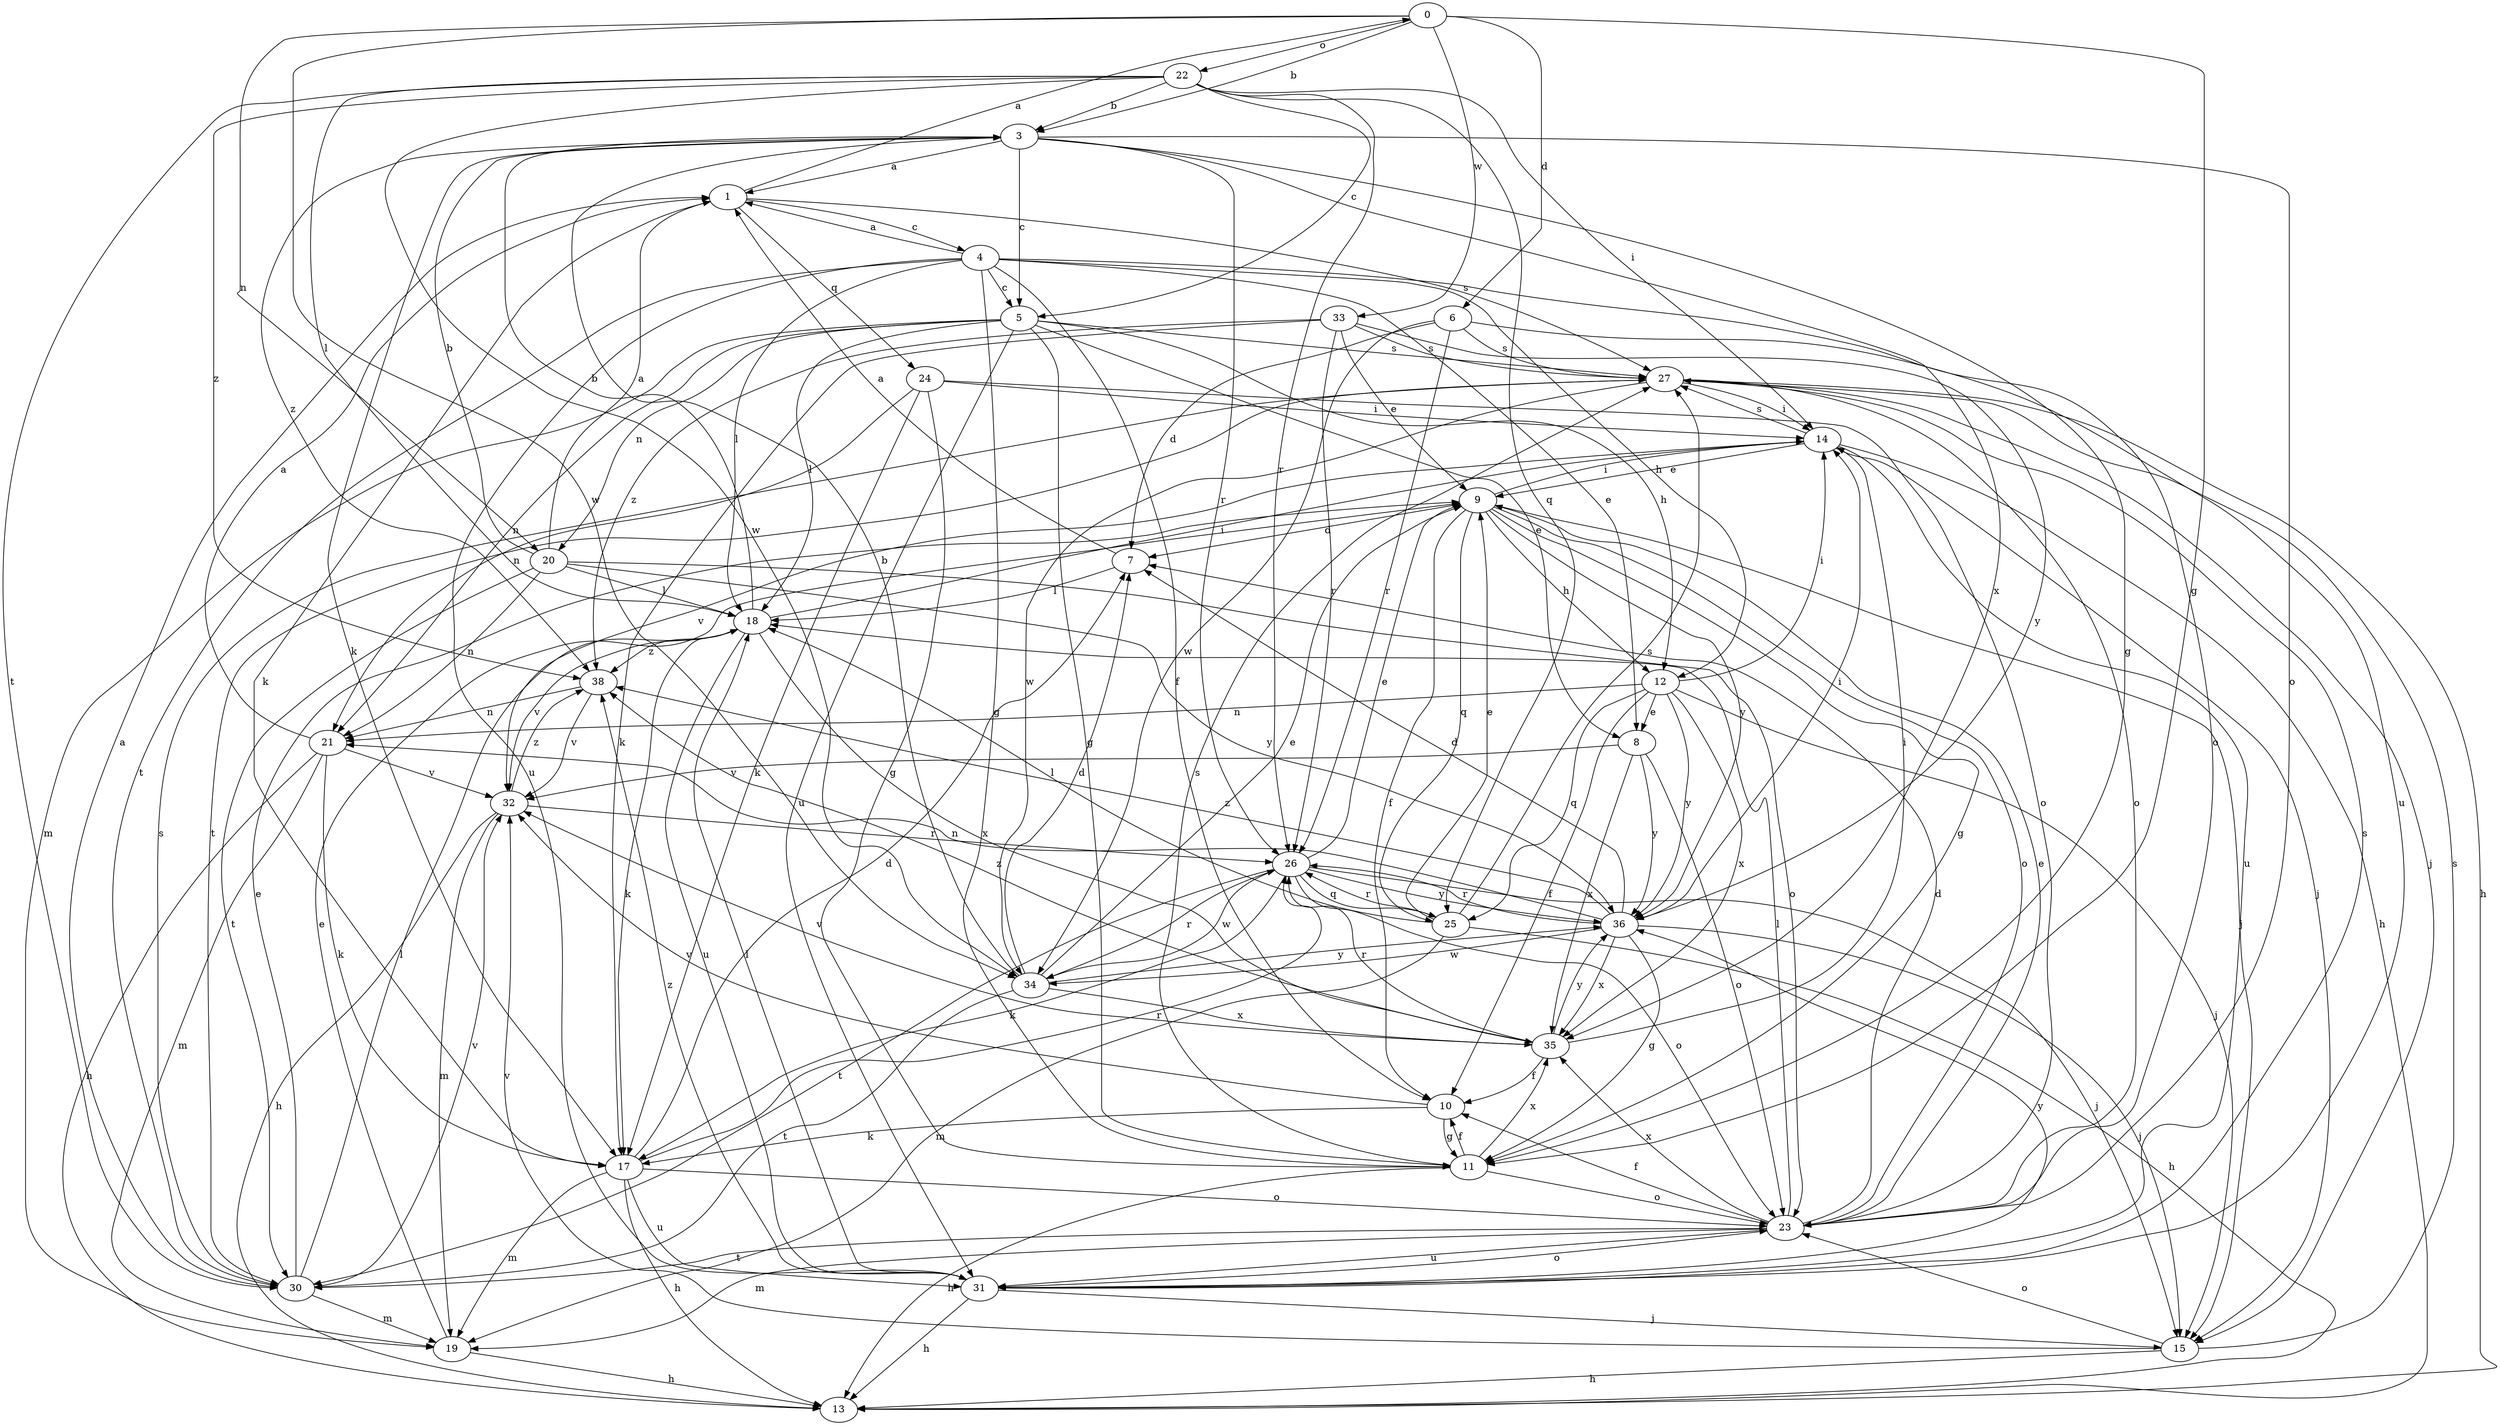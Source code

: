 strict digraph  {
0;
1;
3;
4;
5;
6;
7;
8;
9;
10;
11;
12;
13;
14;
15;
17;
18;
19;
20;
21;
22;
23;
24;
25;
26;
27;
30;
31;
32;
33;
34;
35;
36;
38;
0 -> 3  [label=b];
0 -> 6  [label=d];
0 -> 11  [label=g];
0 -> 20  [label=n];
0 -> 22  [label=o];
0 -> 33  [label=w];
0 -> 34  [label=w];
1 -> 0  [label=a];
1 -> 4  [label=c];
1 -> 17  [label=k];
1 -> 24  [label=q];
1 -> 27  [label=s];
3 -> 1  [label=a];
3 -> 5  [label=c];
3 -> 11  [label=g];
3 -> 17  [label=k];
3 -> 23  [label=o];
3 -> 26  [label=r];
3 -> 35  [label=x];
3 -> 38  [label=z];
4 -> 1  [label=a];
4 -> 5  [label=c];
4 -> 8  [label=e];
4 -> 10  [label=f];
4 -> 11  [label=g];
4 -> 12  [label=h];
4 -> 18  [label=l];
4 -> 23  [label=o];
4 -> 30  [label=t];
4 -> 31  [label=u];
5 -> 8  [label=e];
5 -> 11  [label=g];
5 -> 12  [label=h];
5 -> 18  [label=l];
5 -> 19  [label=m];
5 -> 20  [label=n];
5 -> 21  [label=n];
5 -> 27  [label=s];
5 -> 31  [label=u];
6 -> 7  [label=d];
6 -> 26  [label=r];
6 -> 27  [label=s];
6 -> 31  [label=u];
6 -> 34  [label=w];
7 -> 1  [label=a];
7 -> 18  [label=l];
8 -> 23  [label=o];
8 -> 32  [label=v];
8 -> 35  [label=x];
8 -> 36  [label=y];
9 -> 7  [label=d];
9 -> 10  [label=f];
9 -> 11  [label=g];
9 -> 12  [label=h];
9 -> 14  [label=i];
9 -> 15  [label=j];
9 -> 23  [label=o];
9 -> 25  [label=q];
9 -> 36  [label=y];
10 -> 11  [label=g];
10 -> 17  [label=k];
10 -> 32  [label=v];
11 -> 10  [label=f];
11 -> 13  [label=h];
11 -> 23  [label=o];
11 -> 27  [label=s];
11 -> 35  [label=x];
12 -> 8  [label=e];
12 -> 10  [label=f];
12 -> 14  [label=i];
12 -> 15  [label=j];
12 -> 21  [label=n];
12 -> 25  [label=q];
12 -> 35  [label=x];
12 -> 36  [label=y];
14 -> 9  [label=e];
14 -> 13  [label=h];
14 -> 15  [label=j];
14 -> 27  [label=s];
14 -> 31  [label=u];
14 -> 32  [label=v];
15 -> 13  [label=h];
15 -> 23  [label=o];
15 -> 27  [label=s];
15 -> 32  [label=v];
17 -> 7  [label=d];
17 -> 13  [label=h];
17 -> 19  [label=m];
17 -> 23  [label=o];
17 -> 26  [label=r];
17 -> 31  [label=u];
18 -> 3  [label=b];
18 -> 14  [label=i];
18 -> 17  [label=k];
18 -> 31  [label=u];
18 -> 32  [label=v];
18 -> 35  [label=x];
18 -> 38  [label=z];
19 -> 9  [label=e];
19 -> 13  [label=h];
20 -> 1  [label=a];
20 -> 3  [label=b];
20 -> 18  [label=l];
20 -> 21  [label=n];
20 -> 23  [label=o];
20 -> 30  [label=t];
20 -> 36  [label=y];
21 -> 1  [label=a];
21 -> 13  [label=h];
21 -> 17  [label=k];
21 -> 19  [label=m];
21 -> 32  [label=v];
22 -> 3  [label=b];
22 -> 5  [label=c];
22 -> 14  [label=i];
22 -> 18  [label=l];
22 -> 25  [label=q];
22 -> 26  [label=r];
22 -> 30  [label=t];
22 -> 34  [label=w];
22 -> 38  [label=z];
23 -> 7  [label=d];
23 -> 9  [label=e];
23 -> 10  [label=f];
23 -> 18  [label=l];
23 -> 19  [label=m];
23 -> 30  [label=t];
23 -> 31  [label=u];
23 -> 35  [label=x];
24 -> 11  [label=g];
24 -> 14  [label=i];
24 -> 17  [label=k];
24 -> 21  [label=n];
24 -> 23  [label=o];
25 -> 9  [label=e];
25 -> 13  [label=h];
25 -> 18  [label=l];
25 -> 19  [label=m];
25 -> 26  [label=r];
25 -> 27  [label=s];
26 -> 9  [label=e];
26 -> 15  [label=j];
26 -> 17  [label=k];
26 -> 23  [label=o];
26 -> 25  [label=q];
26 -> 30  [label=t];
26 -> 34  [label=w];
26 -> 36  [label=y];
27 -> 13  [label=h];
27 -> 14  [label=i];
27 -> 15  [label=j];
27 -> 23  [label=o];
27 -> 30  [label=t];
27 -> 34  [label=w];
30 -> 1  [label=a];
30 -> 9  [label=e];
30 -> 18  [label=l];
30 -> 19  [label=m];
30 -> 27  [label=s];
30 -> 32  [label=v];
31 -> 13  [label=h];
31 -> 15  [label=j];
31 -> 18  [label=l];
31 -> 23  [label=o];
31 -> 27  [label=s];
31 -> 36  [label=y];
31 -> 38  [label=z];
32 -> 13  [label=h];
32 -> 19  [label=m];
32 -> 26  [label=r];
32 -> 38  [label=z];
33 -> 9  [label=e];
33 -> 17  [label=k];
33 -> 26  [label=r];
33 -> 27  [label=s];
33 -> 36  [label=y];
33 -> 38  [label=z];
34 -> 3  [label=b];
34 -> 7  [label=d];
34 -> 9  [label=e];
34 -> 26  [label=r];
34 -> 30  [label=t];
34 -> 35  [label=x];
34 -> 36  [label=y];
35 -> 10  [label=f];
35 -> 14  [label=i];
35 -> 26  [label=r];
35 -> 32  [label=v];
35 -> 36  [label=y];
35 -> 38  [label=z];
36 -> 7  [label=d];
36 -> 11  [label=g];
36 -> 14  [label=i];
36 -> 15  [label=j];
36 -> 21  [label=n];
36 -> 26  [label=r];
36 -> 34  [label=w];
36 -> 35  [label=x];
36 -> 38  [label=z];
38 -> 21  [label=n];
38 -> 32  [label=v];
}

